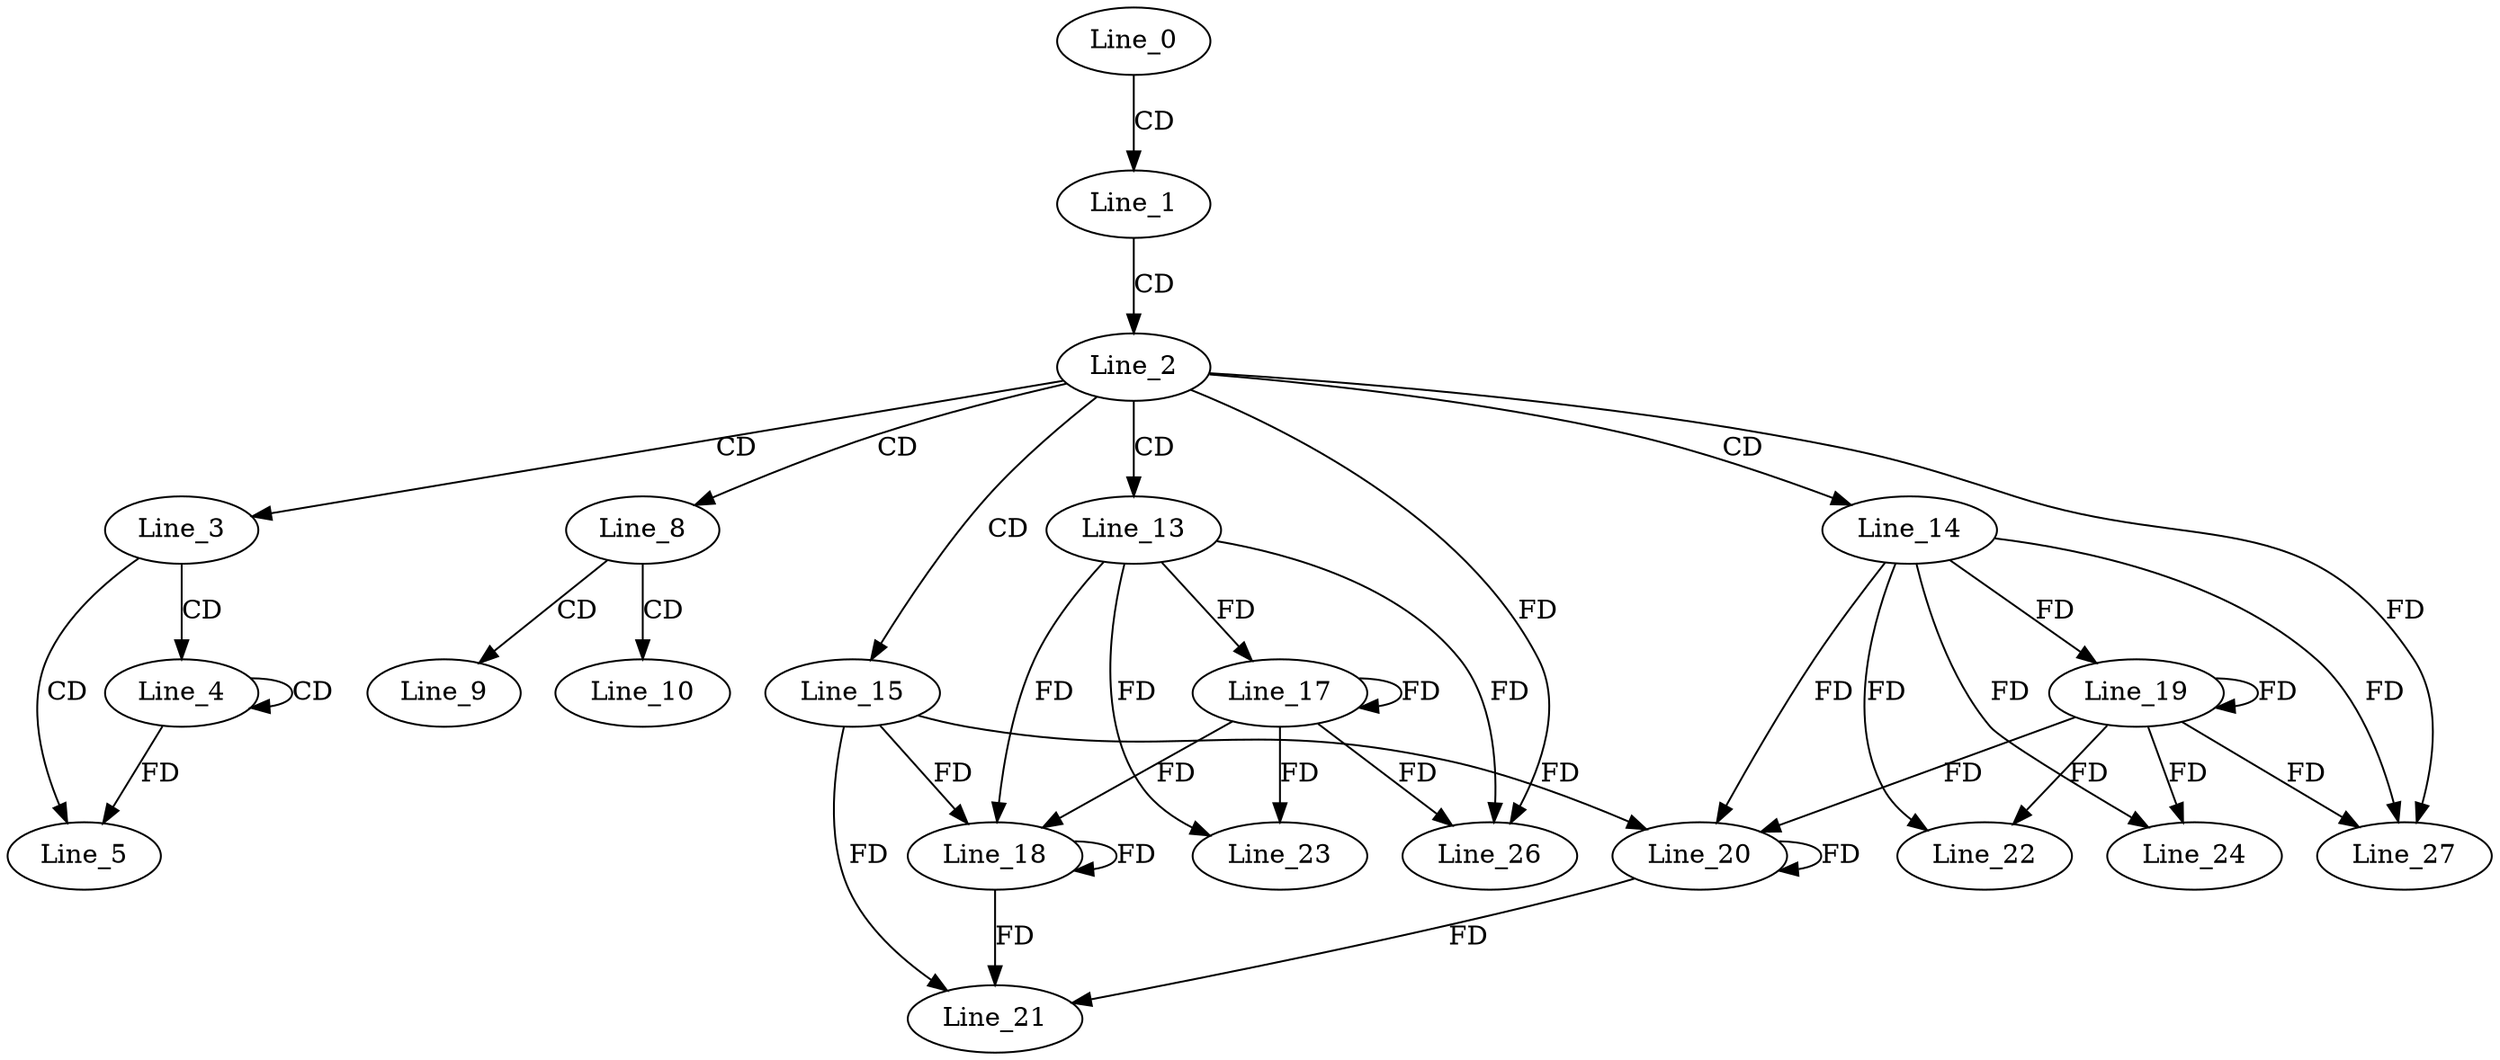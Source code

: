 digraph G {
  Line_0;
  Line_1;
  Line_2;
  Line_3;
  Line_4;
  Line_4;
  Line_5;
  Line_8;
  Line_9;
  Line_10;
  Line_13;
  Line_14;
  Line_15;
  Line_17;
  Line_18;
  Line_18;
  Line_19;
  Line_20;
  Line_20;
  Line_21;
  Line_21;
  Line_22;
  Line_23;
  Line_24;
  Line_26;
  Line_26;
  Line_27;
  Line_27;
  Line_0 -> Line_1 [ label="CD" ];
  Line_1 -> Line_2 [ label="CD" ];
  Line_2 -> Line_3 [ label="CD" ];
  Line_3 -> Line_4 [ label="CD" ];
  Line_4 -> Line_4 [ label="CD" ];
  Line_3 -> Line_5 [ label="CD" ];
  Line_4 -> Line_5 [ label="FD" ];
  Line_2 -> Line_8 [ label="CD" ];
  Line_8 -> Line_9 [ label="CD" ];
  Line_8 -> Line_10 [ label="CD" ];
  Line_2 -> Line_13 [ label="CD" ];
  Line_2 -> Line_14 [ label="CD" ];
  Line_2 -> Line_15 [ label="CD" ];
  Line_13 -> Line_17 [ label="FD" ];
  Line_17 -> Line_17 [ label="FD" ];
  Line_15 -> Line_18 [ label="FD" ];
  Line_18 -> Line_18 [ label="FD" ];
  Line_13 -> Line_18 [ label="FD" ];
  Line_17 -> Line_18 [ label="FD" ];
  Line_14 -> Line_19 [ label="FD" ];
  Line_19 -> Line_19 [ label="FD" ];
  Line_15 -> Line_20 [ label="FD" ];
  Line_20 -> Line_20 [ label="FD" ];
  Line_14 -> Line_20 [ label="FD" ];
  Line_19 -> Line_20 [ label="FD" ];
  Line_15 -> Line_21 [ label="FD" ];
  Line_20 -> Line_21 [ label="FD" ];
  Line_18 -> Line_21 [ label="FD" ];
  Line_14 -> Line_22 [ label="FD" ];
  Line_19 -> Line_22 [ label="FD" ];
  Line_13 -> Line_23 [ label="FD" ];
  Line_17 -> Line_23 [ label="FD" ];
  Line_14 -> Line_24 [ label="FD" ];
  Line_19 -> Line_24 [ label="FD" ];
  Line_13 -> Line_26 [ label="FD" ];
  Line_17 -> Line_26 [ label="FD" ];
  Line_2 -> Line_26 [ label="FD" ];
  Line_14 -> Line_27 [ label="FD" ];
  Line_19 -> Line_27 [ label="FD" ];
  Line_2 -> Line_27 [ label="FD" ];
}
